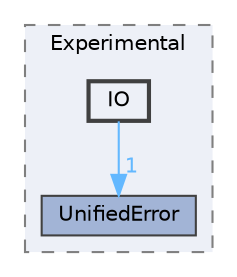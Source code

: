 digraph "IO"
{
 // INTERACTIVE_SVG=YES
 // LATEX_PDF_SIZE
  bgcolor="transparent";
  edge [fontname=Helvetica,fontsize=10,labelfontname=Helvetica,labelfontsize=10];
  node [fontname=Helvetica,fontsize=10,shape=box,height=0.2,width=0.4];
  compound=true
  subgraph clusterdir_4ab9d7572061c6848a717d3e8a158f2e {
    graph [ bgcolor="#edf0f7", pencolor="grey50", label="Experimental", fontname=Helvetica,fontsize=10 style="filled,dashed", URL="dir_4ab9d7572061c6848a717d3e8a158f2e.html",tooltip=""]
  dir_41b55aed14ee8bb56fe11742220b16ef [label="UnifiedError", fillcolor="#a2b4d6", color="grey25", style="filled", URL="dir_41b55aed14ee8bb56fe11742220b16ef.html",tooltip=""];
  dir_0453a6d34b9b60612d9ace39863eb747 [label="IO", fillcolor="#edf0f7", color="grey25", style="filled,bold", URL="dir_0453a6d34b9b60612d9ace39863eb747.html",tooltip=""];
  }
  dir_0453a6d34b9b60612d9ace39863eb747->dir_41b55aed14ee8bb56fe11742220b16ef [headlabel="1", labeldistance=1.5 headhref="dir_000534_001222.html" href="dir_000534_001222.html" color="steelblue1" fontcolor="steelblue1"];
}
